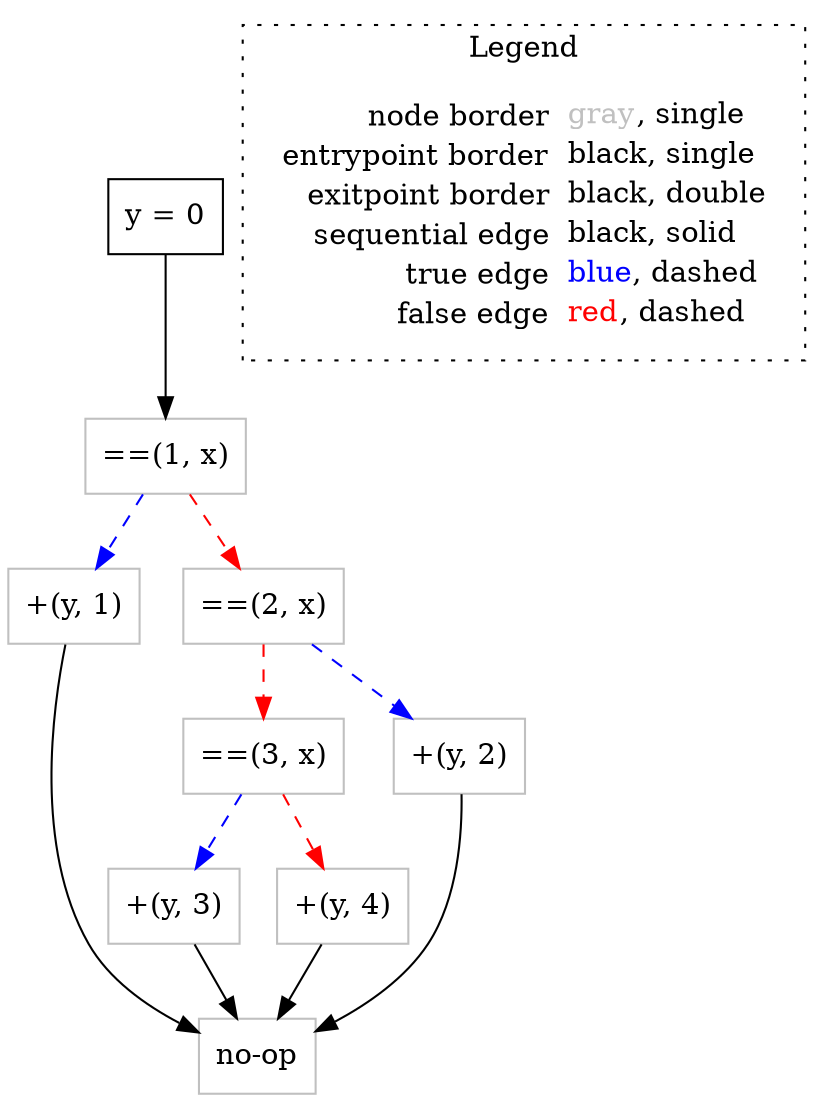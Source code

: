 digraph {
	"node0" [shape="rect",color="black",label=<y = 0>];
	"node1" [shape="rect",color="gray",label=<+(y, 3)>];
	"node2" [shape="rect",color="gray",label=<==(3, x)>];
	"node3" [shape="rect",color="gray",label=<+(y, 2)>];
	"node4" [shape="rect",color="gray",label=<+(y, 1)>];
	"node5" [shape="rect",color="gray",label=<==(2, x)>];
	"node6" [shape="rect",color="gray",label=<no-op>];
	"node7" [shape="rect",color="gray",label=<==(1, x)>];
	"node8" [shape="rect",color="gray",label=<+(y, 4)>];
	"node0" -> "node7" [color="black"];
	"node1" -> "node6" [color="black"];
	"node2" -> "node1" [color="blue",style="dashed"];
	"node2" -> "node8" [color="red",style="dashed"];
	"node3" -> "node6" [color="black"];
	"node4" -> "node6" [color="black"];
	"node5" -> "node2" [color="red",style="dashed"];
	"node5" -> "node3" [color="blue",style="dashed"];
	"node7" -> "node4" [color="blue",style="dashed"];
	"node7" -> "node5" [color="red",style="dashed"];
	"node8" -> "node6" [color="black"];
subgraph cluster_legend {
	label="Legend";
	style=dotted;
	node [shape=plaintext];
	"legend" [label=<<table border="0" cellpadding="2" cellspacing="0" cellborder="0"><tr><td align="right">node border&nbsp;</td><td align="left"><font color="gray">gray</font>, single</td></tr><tr><td align="right">entrypoint border&nbsp;</td><td align="left"><font color="black">black</font>, single</td></tr><tr><td align="right">exitpoint border&nbsp;</td><td align="left"><font color="black">black</font>, double</td></tr><tr><td align="right">sequential edge&nbsp;</td><td align="left"><font color="black">black</font>, solid</td></tr><tr><td align="right">true edge&nbsp;</td><td align="left"><font color="blue">blue</font>, dashed</td></tr><tr><td align="right">false edge&nbsp;</td><td align="left"><font color="red">red</font>, dashed</td></tr></table>>];
}

}
